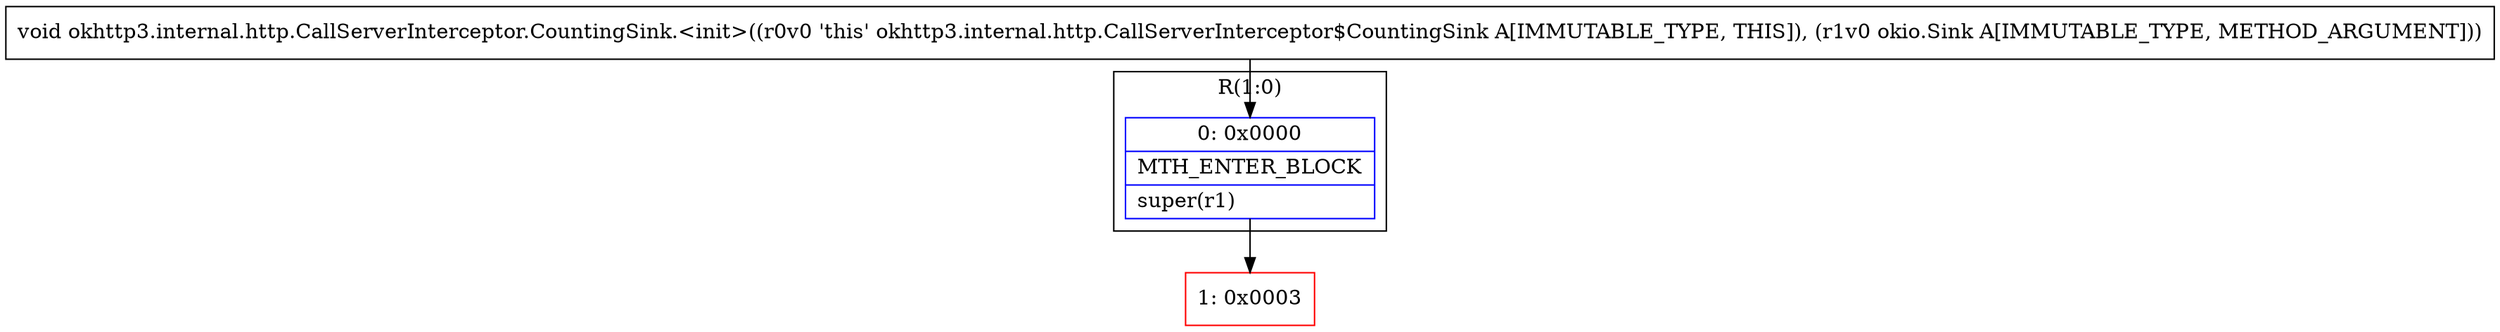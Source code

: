 digraph "CFG forokhttp3.internal.http.CallServerInterceptor.CountingSink.\<init\>(Lokio\/Sink;)V" {
subgraph cluster_Region_819565975 {
label = "R(1:0)";
node [shape=record,color=blue];
Node_0 [shape=record,label="{0\:\ 0x0000|MTH_ENTER_BLOCK\l|super(r1)\l}"];
}
Node_1 [shape=record,color=red,label="{1\:\ 0x0003}"];
MethodNode[shape=record,label="{void okhttp3.internal.http.CallServerInterceptor.CountingSink.\<init\>((r0v0 'this' okhttp3.internal.http.CallServerInterceptor$CountingSink A[IMMUTABLE_TYPE, THIS]), (r1v0 okio.Sink A[IMMUTABLE_TYPE, METHOD_ARGUMENT])) }"];
MethodNode -> Node_0;
Node_0 -> Node_1;
}

